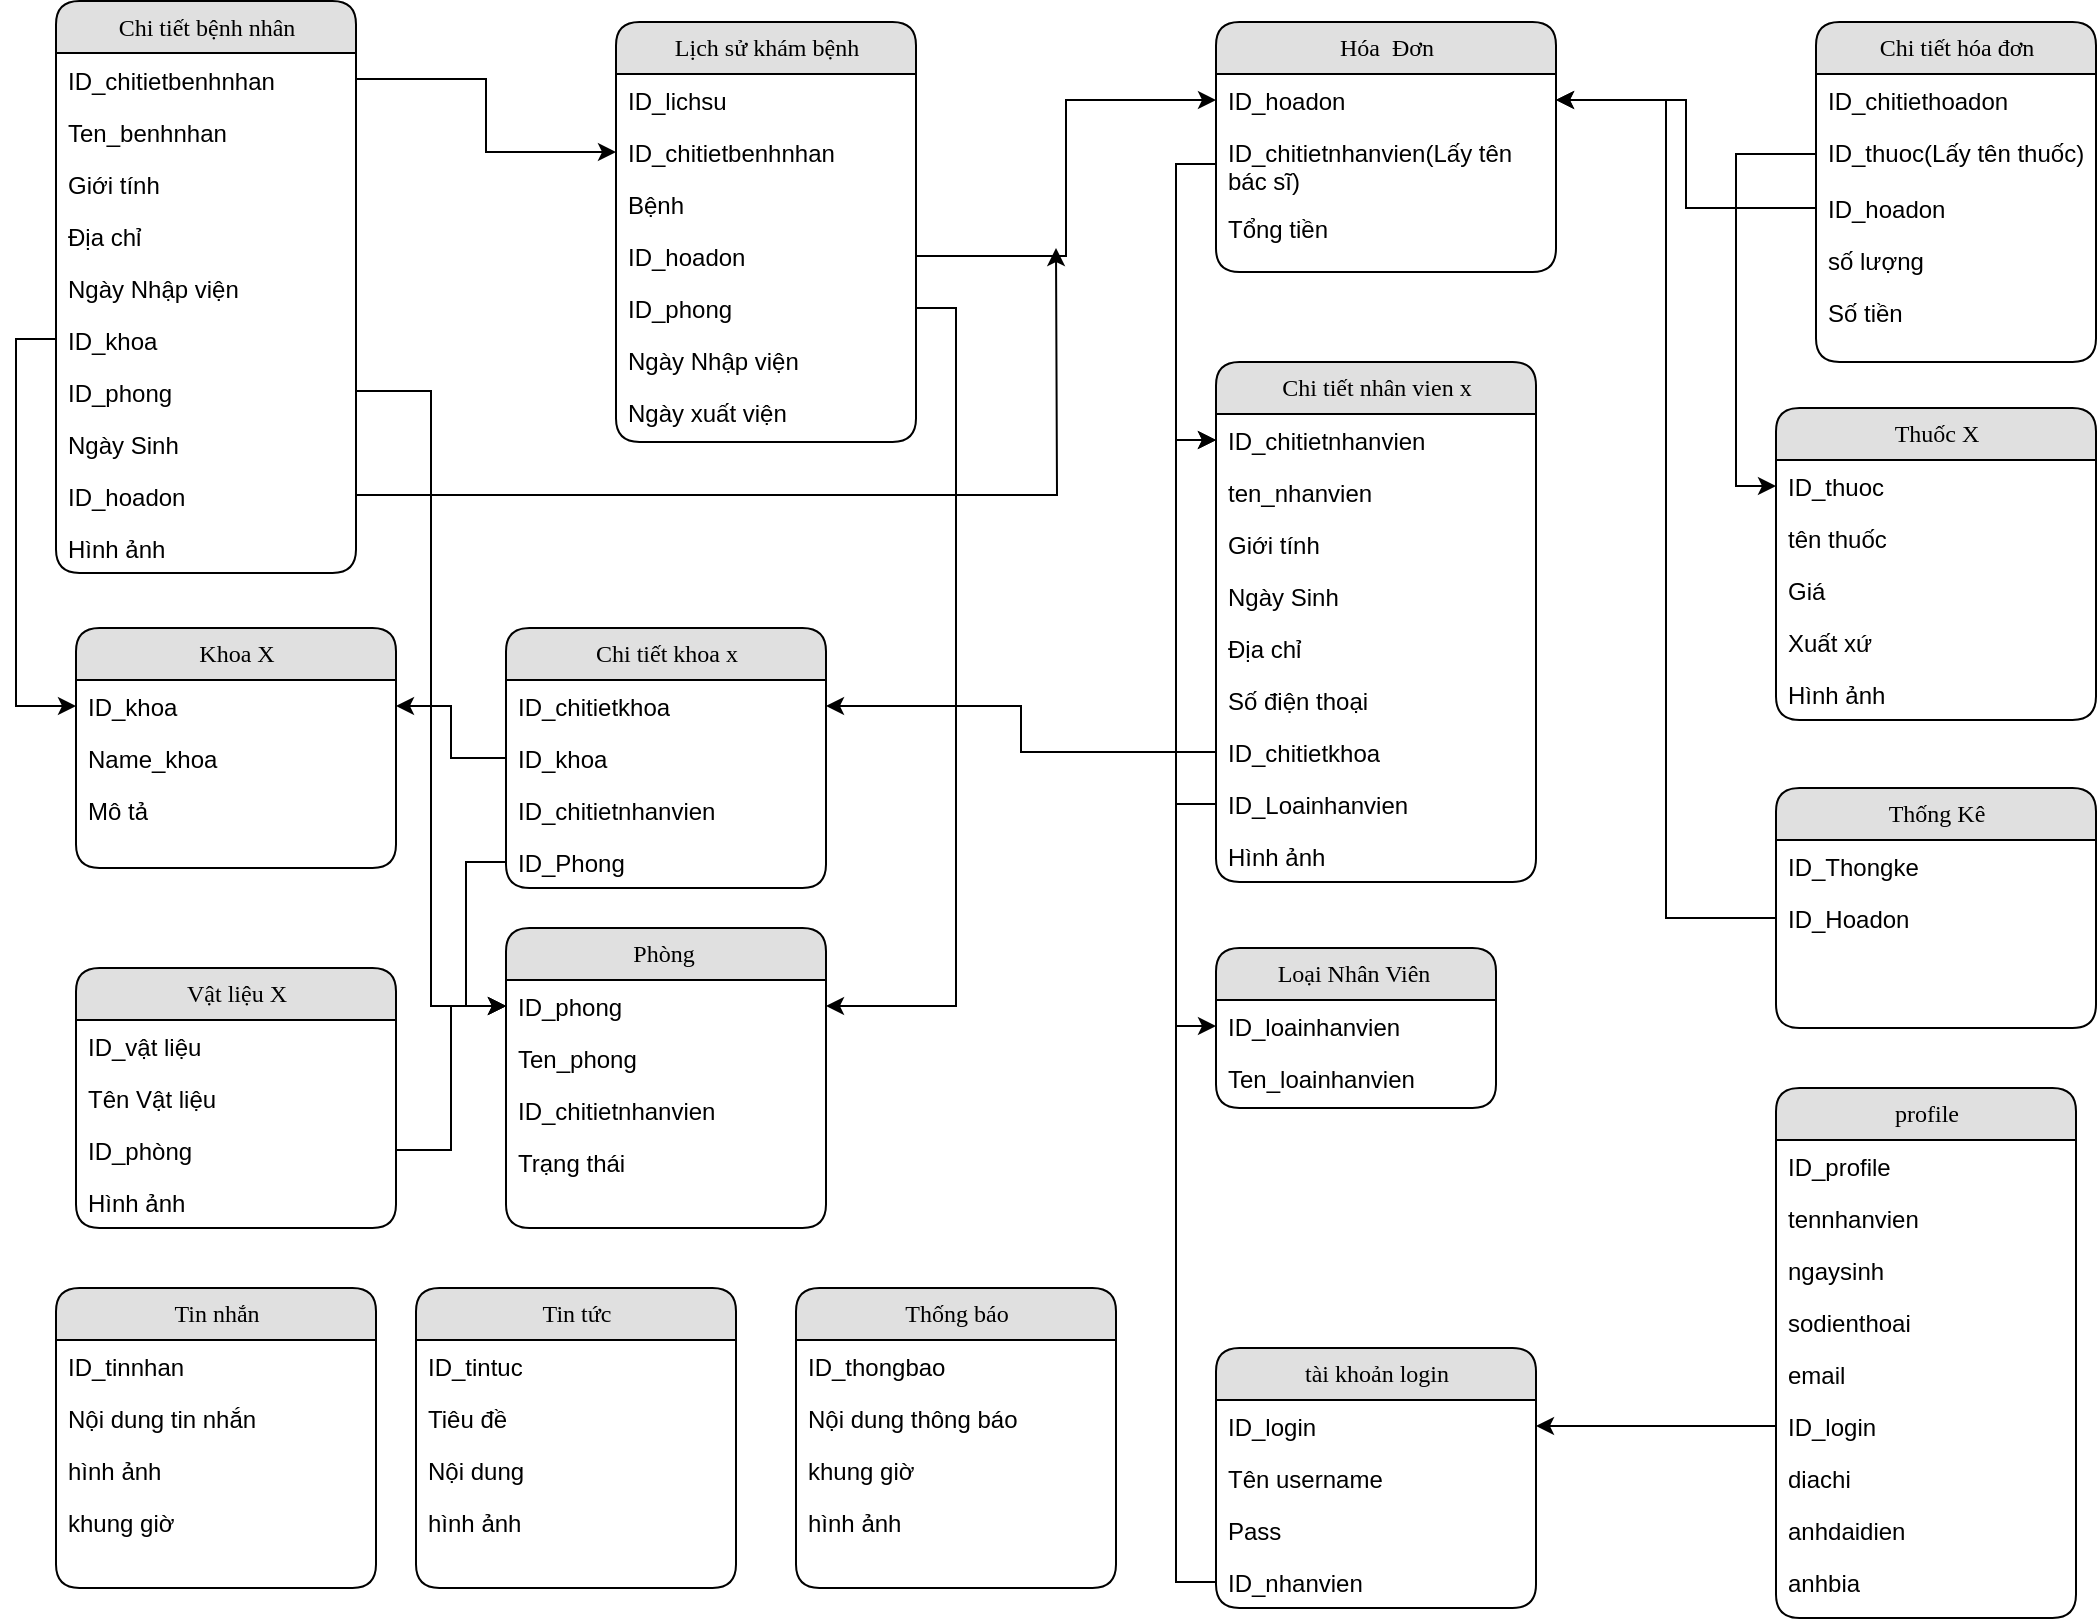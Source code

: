 <mxfile version="13.6.9" type="github">
  <diagram name="Page-1" id="b520641d-4fe3-3701-9064-5fc419738815">
    <mxGraphModel dx="1574" dy="1727" grid="1" gridSize="10" guides="1" tooltips="1" connect="1" arrows="1" fold="1" page="1" pageScale="1" pageWidth="1100" pageHeight="850" background="#ffffff" math="0" shadow="0">
      <root>
        <mxCell id="0" />
        <mxCell id="1" parent="0" />
        <mxCell id="21ea969265ad0168-22" value="Hóa&amp;nbsp; Đơn" style="swimlane;html=1;fontStyle=0;childLayout=stackLayout;horizontal=1;startSize=26;fillColor=#e0e0e0;horizontalStack=0;resizeParent=1;resizeLast=0;collapsible=1;marginBottom=0;swimlaneFillColor=#ffffff;align=center;rounded=1;shadow=0;comic=0;labelBackgroundColor=none;strokeWidth=1;fontFamily=Verdana;fontSize=12" parent="1" vertex="1">
          <mxGeometry x="970" y="-193" width="170" height="125" as="geometry" />
        </mxCell>
        <mxCell id="21ea969265ad0168-23" value="ID_hoadon" style="text;html=1;strokeColor=none;fillColor=none;spacingLeft=4;spacingRight=4;whiteSpace=wrap;overflow=hidden;rotatable=0;points=[[0,0.5],[1,0.5]];portConstraint=eastwest;" parent="21ea969265ad0168-22" vertex="1">
          <mxGeometry y="26" width="170" height="26" as="geometry" />
        </mxCell>
        <mxCell id="mLAfzD7H1Y2AKtJi_P_H-49" value="ID_chitietnhanvien(Lấy tên bác sĩ)" style="text;html=1;strokeColor=none;fillColor=none;spacingLeft=4;spacingRight=4;whiteSpace=wrap;overflow=hidden;rotatable=0;points=[[0,0.5],[1,0.5]];portConstraint=eastwest;" parent="21ea969265ad0168-22" vertex="1">
          <mxGeometry y="52" width="170" height="38" as="geometry" />
        </mxCell>
        <mxCell id="mLAfzD7H1Y2AKtJi_P_H-51" value="&lt;div&gt;Tổng tiền&lt;/div&gt;&lt;div&gt;&lt;br&gt;&lt;/div&gt;" style="text;html=1;strokeColor=none;fillColor=none;spacingLeft=4;spacingRight=4;whiteSpace=wrap;overflow=hidden;rotatable=0;points=[[0,0.5],[1,0.5]];portConstraint=eastwest;" parent="21ea969265ad0168-22" vertex="1">
          <mxGeometry y="90" width="170" height="26" as="geometry" />
        </mxCell>
        <mxCell id="mLAfzD7H1Y2AKtJi_P_H-14" value="Chi tiết hóa đơn" style="swimlane;html=1;fontStyle=0;childLayout=stackLayout;horizontal=1;startSize=26;fillColor=#e0e0e0;horizontalStack=0;resizeParent=1;resizeLast=0;collapsible=1;marginBottom=0;swimlaneFillColor=#ffffff;align=center;rounded=1;shadow=0;comic=0;labelBackgroundColor=none;strokeWidth=1;fontFamily=Verdana;fontSize=12" parent="1" vertex="1">
          <mxGeometry x="1270" y="-193" width="140" height="170" as="geometry" />
        </mxCell>
        <mxCell id="mLAfzD7H1Y2AKtJi_P_H-15" value="ID_chitiethoadon" style="text;html=1;strokeColor=none;fillColor=none;spacingLeft=4;spacingRight=4;whiteSpace=wrap;overflow=hidden;rotatable=0;points=[[0,0.5],[1,0.5]];portConstraint=eastwest;" parent="mLAfzD7H1Y2AKtJi_P_H-14" vertex="1">
          <mxGeometry y="26" width="140" height="26" as="geometry" />
        </mxCell>
        <mxCell id="mLAfzD7H1Y2AKtJi_P_H-16" value="ID_thuoc(Lấy tên thuốc)" style="text;html=1;strokeColor=none;fillColor=none;spacingLeft=4;spacingRight=4;whiteSpace=wrap;overflow=hidden;rotatable=0;points=[[0,0.5],[1,0.5]];portConstraint=eastwest;" parent="mLAfzD7H1Y2AKtJi_P_H-14" vertex="1">
          <mxGeometry y="52" width="140" height="28" as="geometry" />
        </mxCell>
        <mxCell id="mLAfzD7H1Y2AKtJi_P_H-61" value="ID_hoadon" style="text;html=1;strokeColor=none;fillColor=none;spacingLeft=4;spacingRight=4;whiteSpace=wrap;overflow=hidden;rotatable=0;points=[[0,0.5],[1,0.5]];portConstraint=eastwest;" parent="mLAfzD7H1Y2AKtJi_P_H-14" vertex="1">
          <mxGeometry y="80" width="140" height="26" as="geometry" />
        </mxCell>
        <mxCell id="DH02RVZQ1GlcpuNfbPdf-2" value="số lượng" style="text;html=1;strokeColor=none;fillColor=none;spacingLeft=4;spacingRight=4;whiteSpace=wrap;overflow=hidden;rotatable=0;points=[[0,0.5],[1,0.5]];portConstraint=eastwest;" parent="mLAfzD7H1Y2AKtJi_P_H-14" vertex="1">
          <mxGeometry y="106" width="140" height="26" as="geometry" />
        </mxCell>
        <mxCell id="4y6XZsc8v7JH0Q0DXBkX-7" value="&lt;div&gt;Số tiền&lt;/div&gt;&lt;div&gt;&lt;br&gt;&lt;/div&gt;" style="text;html=1;strokeColor=none;fillColor=none;spacingLeft=4;spacingRight=4;whiteSpace=wrap;overflow=hidden;rotatable=0;points=[[0,0.5],[1,0.5]];portConstraint=eastwest;" parent="mLAfzD7H1Y2AKtJi_P_H-14" vertex="1">
          <mxGeometry y="132" width="140" height="26" as="geometry" />
        </mxCell>
        <mxCell id="rPWZgLQ1GLQcH4KTod2h-7" style="edgeStyle=orthogonalEdgeStyle;rounded=0;orthogonalLoop=1;jettySize=auto;html=1;exitX=0;exitY=0.5;exitDx=0;exitDy=0;entryX=1;entryY=0.5;entryDx=0;entryDy=0;" edge="1" parent="1" source="mLAfzD7H1Y2AKtJi_P_H-61" target="21ea969265ad0168-23">
          <mxGeometry relative="1" as="geometry" />
        </mxCell>
        <mxCell id="21ea969265ad0168-18" value="Chi tiết nhân vien x" style="swimlane;html=1;fontStyle=0;childLayout=stackLayout;horizontal=1;startSize=26;fillColor=#e0e0e0;horizontalStack=0;resizeParent=1;resizeLast=0;collapsible=1;marginBottom=0;swimlaneFillColor=#ffffff;align=center;rounded=1;shadow=0;comic=0;labelBackgroundColor=none;strokeWidth=1;fontFamily=Verdana;fontSize=12" parent="1" vertex="1">
          <mxGeometry x="970" y="-23" width="160" height="260" as="geometry" />
        </mxCell>
        <mxCell id="21ea969265ad0168-19" value="ID_chitietnhanvien" style="text;html=1;strokeColor=none;fillColor=none;spacingLeft=4;spacingRight=4;whiteSpace=wrap;overflow=hidden;rotatable=0;points=[[0,0.5],[1,0.5]];portConstraint=eastwest;" parent="21ea969265ad0168-18" vertex="1">
          <mxGeometry y="26" width="160" height="26" as="geometry" />
        </mxCell>
        <mxCell id="21ea969265ad0168-20" value="ten_nhanvien" style="text;html=1;strokeColor=none;fillColor=none;spacingLeft=4;spacingRight=4;whiteSpace=wrap;overflow=hidden;rotatable=0;points=[[0,0.5],[1,0.5]];portConstraint=eastwest;" parent="21ea969265ad0168-18" vertex="1">
          <mxGeometry y="52" width="160" height="26" as="geometry" />
        </mxCell>
        <mxCell id="21ea969265ad0168-51" value="Giới tính" style="text;html=1;strokeColor=none;fillColor=none;spacingLeft=4;spacingRight=4;whiteSpace=wrap;overflow=hidden;rotatable=0;points=[[0,0.5],[1,0.5]];portConstraint=eastwest;" parent="21ea969265ad0168-18" vertex="1">
          <mxGeometry y="78" width="160" height="26" as="geometry" />
        </mxCell>
        <mxCell id="21ea969265ad0168-21" value="&lt;div&gt;Ngày Sinh&lt;/div&gt;&lt;div&gt;&lt;br&gt;&lt;/div&gt;" style="text;html=1;strokeColor=none;fillColor=none;spacingLeft=4;spacingRight=4;whiteSpace=wrap;overflow=hidden;rotatable=0;points=[[0,0.5],[1,0.5]];portConstraint=eastwest;" parent="21ea969265ad0168-18" vertex="1">
          <mxGeometry y="104" width="160" height="26" as="geometry" />
        </mxCell>
        <mxCell id="mLAfzD7H1Y2AKtJi_P_H-31" value="Địa chỉ" style="text;html=1;strokeColor=none;fillColor=none;spacingLeft=4;spacingRight=4;whiteSpace=wrap;overflow=hidden;rotatable=0;points=[[0,0.5],[1,0.5]];portConstraint=eastwest;" parent="21ea969265ad0168-18" vertex="1">
          <mxGeometry y="130" width="160" height="26" as="geometry" />
        </mxCell>
        <mxCell id="mLAfzD7H1Y2AKtJi_P_H-33" value="Số điện thoại" style="text;html=1;strokeColor=none;fillColor=none;spacingLeft=4;spacingRight=4;whiteSpace=wrap;overflow=hidden;rotatable=0;points=[[0,0.5],[1,0.5]];portConstraint=eastwest;" parent="21ea969265ad0168-18" vertex="1">
          <mxGeometry y="156" width="160" height="26" as="geometry" />
        </mxCell>
        <mxCell id="mLAfzD7H1Y2AKtJi_P_H-34" value="ID_chitietkhoa" style="text;html=1;strokeColor=none;fillColor=none;spacingLeft=4;spacingRight=4;whiteSpace=wrap;overflow=hidden;rotatable=0;points=[[0,0.5],[1,0.5]];portConstraint=eastwest;" parent="21ea969265ad0168-18" vertex="1">
          <mxGeometry y="182" width="160" height="26" as="geometry" />
        </mxCell>
        <mxCell id="mLAfzD7H1Y2AKtJi_P_H-39" value="ID_Loainhanvien" style="text;html=1;strokeColor=none;fillColor=none;spacingLeft=4;spacingRight=4;whiteSpace=wrap;overflow=hidden;rotatable=0;points=[[0,0.5],[1,0.5]];portConstraint=eastwest;" parent="21ea969265ad0168-18" vertex="1">
          <mxGeometry y="208" width="160" height="26" as="geometry" />
        </mxCell>
        <mxCell id="TgmuEMG7B7X63cktOgul-4" value="Hình ảnh" style="text;html=1;strokeColor=none;fillColor=none;spacingLeft=4;spacingRight=4;whiteSpace=wrap;overflow=hidden;rotatable=0;points=[[0,0.5],[1,0.5]];portConstraint=eastwest;" parent="21ea969265ad0168-18" vertex="1">
          <mxGeometry y="234" width="160" height="26" as="geometry" />
        </mxCell>
        <mxCell id="rPWZgLQ1GLQcH4KTod2h-9" style="edgeStyle=orthogonalEdgeStyle;rounded=0;orthogonalLoop=1;jettySize=auto;html=1;exitX=0;exitY=0.5;exitDx=0;exitDy=0;entryX=0;entryY=0.5;entryDx=0;entryDy=0;" edge="1" parent="1" source="mLAfzD7H1Y2AKtJi_P_H-49" target="21ea969265ad0168-19">
          <mxGeometry relative="1" as="geometry" />
        </mxCell>
        <mxCell id="21ea969265ad0168-14" value="Loại Nhân Viên&amp;nbsp;" style="swimlane;html=1;fontStyle=0;childLayout=stackLayout;horizontal=1;startSize=26;fillColor=#e0e0e0;horizontalStack=0;resizeParent=1;resizeLast=0;collapsible=1;marginBottom=0;swimlaneFillColor=#ffffff;align=center;rounded=1;shadow=0;comic=0;labelBackgroundColor=none;strokeWidth=1;fontFamily=Verdana;fontSize=12" parent="1" vertex="1">
          <mxGeometry x="970" y="270" width="140" height="80" as="geometry" />
        </mxCell>
        <mxCell id="21ea969265ad0168-15" value="ID_loainhanvien" style="text;html=1;strokeColor=none;fillColor=none;spacingLeft=4;spacingRight=4;whiteSpace=wrap;overflow=hidden;rotatable=0;points=[[0,0.5],[1,0.5]];portConstraint=eastwest;" parent="21ea969265ad0168-14" vertex="1">
          <mxGeometry y="26" width="140" height="26" as="geometry" />
        </mxCell>
        <mxCell id="21ea969265ad0168-16" value="Ten_loainhanvien" style="text;html=1;strokeColor=none;fillColor=none;spacingLeft=4;spacingRight=4;whiteSpace=wrap;overflow=hidden;rotatable=0;points=[[0,0.5],[1,0.5]];portConstraint=eastwest;" parent="21ea969265ad0168-14" vertex="1">
          <mxGeometry y="52" width="140" height="26" as="geometry" />
        </mxCell>
        <mxCell id="rPWZgLQ1GLQcH4KTod2h-10" style="edgeStyle=orthogonalEdgeStyle;rounded=0;orthogonalLoop=1;jettySize=auto;html=1;exitX=0;exitY=0.5;exitDx=0;exitDy=0;entryX=0;entryY=0.5;entryDx=0;entryDy=0;" edge="1" parent="1" source="mLAfzD7H1Y2AKtJi_P_H-39" target="21ea969265ad0168-15">
          <mxGeometry relative="1" as="geometry" />
        </mxCell>
        <mxCell id="rPWZgLQ1GLQcH4KTod2h-11" style="edgeStyle=orthogonalEdgeStyle;rounded=0;orthogonalLoop=1;jettySize=auto;html=1;exitX=0;exitY=0.5;exitDx=0;exitDy=0;entryX=1;entryY=0.5;entryDx=0;entryDy=0;" edge="1" parent="1" source="mLAfzD7H1Y2AKtJi_P_H-34" target="mLAfzD7H1Y2AKtJi_P_H-26">
          <mxGeometry relative="1" as="geometry" />
        </mxCell>
        <mxCell id="mLAfzD7H1Y2AKtJi_P_H-25" value="Chi tiết khoa x" style="swimlane;html=1;fontStyle=0;childLayout=stackLayout;horizontal=1;startSize=26;fillColor=#e0e0e0;horizontalStack=0;resizeParent=1;resizeLast=0;collapsible=1;marginBottom=0;swimlaneFillColor=#ffffff;align=center;rounded=1;shadow=0;comic=0;labelBackgroundColor=none;strokeWidth=1;fontFamily=Verdana;fontSize=12" parent="1" vertex="1">
          <mxGeometry x="615" y="110" width="160" height="130" as="geometry" />
        </mxCell>
        <mxCell id="mLAfzD7H1Y2AKtJi_P_H-26" value="ID_chitietkhoa" style="text;html=1;strokeColor=none;fillColor=none;spacingLeft=4;spacingRight=4;whiteSpace=wrap;overflow=hidden;rotatable=0;points=[[0,0.5],[1,0.5]];portConstraint=eastwest;" parent="mLAfzD7H1Y2AKtJi_P_H-25" vertex="1">
          <mxGeometry y="26" width="160" height="26" as="geometry" />
        </mxCell>
        <mxCell id="mLAfzD7H1Y2AKtJi_P_H-27" value="ID_khoa" style="text;html=1;strokeColor=none;fillColor=none;spacingLeft=4;spacingRight=4;whiteSpace=wrap;overflow=hidden;rotatable=0;points=[[0,0.5],[1,0.5]];portConstraint=eastwest;" parent="mLAfzD7H1Y2AKtJi_P_H-25" vertex="1">
          <mxGeometry y="52" width="160" height="26" as="geometry" />
        </mxCell>
        <mxCell id="mLAfzD7H1Y2AKtJi_P_H-28" value="ID_chitietnhanvien" style="text;html=1;strokeColor=none;fillColor=none;spacingLeft=4;spacingRight=4;whiteSpace=wrap;overflow=hidden;rotatable=0;points=[[0,0.5],[1,0.5]];portConstraint=eastwest;" parent="mLAfzD7H1Y2AKtJi_P_H-25" vertex="1">
          <mxGeometry y="78" width="160" height="26" as="geometry" />
        </mxCell>
        <mxCell id="mLAfzD7H1Y2AKtJi_P_H-29" value="ID_Phong" style="text;html=1;strokeColor=none;fillColor=none;spacingLeft=4;spacingRight=4;whiteSpace=wrap;overflow=hidden;rotatable=0;points=[[0,0.5],[1,0.5]];portConstraint=eastwest;" parent="mLAfzD7H1Y2AKtJi_P_H-25" vertex="1">
          <mxGeometry y="104" width="160" height="26" as="geometry" />
        </mxCell>
        <mxCell id="21ea969265ad0168-10" value="Phòng&amp;nbsp;" style="swimlane;html=1;fontStyle=0;childLayout=stackLayout;horizontal=1;startSize=26;fillColor=#e0e0e0;horizontalStack=0;resizeParent=1;resizeLast=0;collapsible=1;marginBottom=0;swimlaneFillColor=#ffffff;align=center;rounded=1;shadow=0;comic=0;labelBackgroundColor=none;strokeWidth=1;fontFamily=Verdana;fontSize=12" parent="1" vertex="1">
          <mxGeometry x="615" y="260" width="160" height="150" as="geometry" />
        </mxCell>
        <mxCell id="21ea969265ad0168-11" value="ID_phong" style="text;html=1;strokeColor=none;fillColor=none;spacingLeft=4;spacingRight=4;whiteSpace=wrap;overflow=hidden;rotatable=0;points=[[0,0.5],[1,0.5]];portConstraint=eastwest;" parent="21ea969265ad0168-10" vertex="1">
          <mxGeometry y="26" width="160" height="26" as="geometry" />
        </mxCell>
        <mxCell id="21ea969265ad0168-12" value="Ten_phong" style="text;html=1;strokeColor=none;fillColor=none;spacingLeft=4;spacingRight=4;whiteSpace=wrap;overflow=hidden;rotatable=0;points=[[0,0.5],[1,0.5]];portConstraint=eastwest;" parent="21ea969265ad0168-10" vertex="1">
          <mxGeometry y="52" width="160" height="26" as="geometry" />
        </mxCell>
        <mxCell id="21ea969265ad0168-52" value="ID_chitietnhanvien" style="text;html=1;strokeColor=none;fillColor=none;spacingLeft=4;spacingRight=4;whiteSpace=wrap;overflow=hidden;rotatable=0;points=[[0,0.5],[1,0.5]];portConstraint=eastwest;" parent="21ea969265ad0168-10" vertex="1">
          <mxGeometry y="78" width="160" height="26" as="geometry" />
        </mxCell>
        <mxCell id="mLAfzD7H1Y2AKtJi_P_H-40" value="&lt;div&gt;Trạng thái&lt;br&gt;&lt;/div&gt;" style="text;html=1;strokeColor=none;fillColor=none;spacingLeft=4;spacingRight=4;whiteSpace=wrap;overflow=hidden;rotatable=0;points=[[0,0.5],[1,0.5]];portConstraint=eastwest;" parent="21ea969265ad0168-10" vertex="1">
          <mxGeometry y="104" width="160" height="26" as="geometry" />
        </mxCell>
        <mxCell id="rPWZgLQ1GLQcH4KTod2h-12" style="edgeStyle=orthogonalEdgeStyle;rounded=0;orthogonalLoop=1;jettySize=auto;html=1;exitX=0;exitY=0.5;exitDx=0;exitDy=0;entryX=0;entryY=0.5;entryDx=0;entryDy=0;" edge="1" parent="1" source="mLAfzD7H1Y2AKtJi_P_H-29" target="21ea969265ad0168-11">
          <mxGeometry relative="1" as="geometry" />
        </mxCell>
        <mxCell id="21ea969265ad0168-6" value="Khoa X" style="swimlane;html=1;fontStyle=0;childLayout=stackLayout;horizontal=1;startSize=26;fillColor=#e0e0e0;horizontalStack=0;resizeParent=1;resizeLast=0;collapsible=1;marginBottom=0;swimlaneFillColor=#ffffff;align=center;rounded=1;shadow=0;comic=0;labelBackgroundColor=none;strokeWidth=1;fontFamily=Verdana;fontSize=12" parent="1" vertex="1">
          <mxGeometry x="400" y="110" width="160" height="120" as="geometry" />
        </mxCell>
        <mxCell id="21ea969265ad0168-7" value="ID_khoa" style="text;html=1;strokeColor=none;fillColor=none;spacingLeft=4;spacingRight=4;whiteSpace=wrap;overflow=hidden;rotatable=0;points=[[0,0.5],[1,0.5]];portConstraint=eastwest;" parent="21ea969265ad0168-6" vertex="1">
          <mxGeometry y="26" width="160" height="26" as="geometry" />
        </mxCell>
        <mxCell id="21ea969265ad0168-8" value="Name_khoa" style="text;html=1;strokeColor=none;fillColor=none;spacingLeft=4;spacingRight=4;whiteSpace=wrap;overflow=hidden;rotatable=0;points=[[0,0.5],[1,0.5]];portConstraint=eastwest;" parent="21ea969265ad0168-6" vertex="1">
          <mxGeometry y="52" width="160" height="26" as="geometry" />
        </mxCell>
        <mxCell id="Sk3wndZaal5u78Rlii1K-1" value="Mô tả" style="text;html=1;strokeColor=none;fillColor=none;spacingLeft=4;spacingRight=4;whiteSpace=wrap;overflow=hidden;rotatable=0;points=[[0,0.5],[1,0.5]];portConstraint=eastwest;" parent="21ea969265ad0168-6" vertex="1">
          <mxGeometry y="78" width="160" height="26" as="geometry" />
        </mxCell>
        <mxCell id="rPWZgLQ1GLQcH4KTod2h-13" style="edgeStyle=orthogonalEdgeStyle;rounded=0;orthogonalLoop=1;jettySize=auto;html=1;exitX=0;exitY=0.5;exitDx=0;exitDy=0;entryX=1;entryY=0.5;entryDx=0;entryDy=0;" edge="1" parent="1" source="mLAfzD7H1Y2AKtJi_P_H-27" target="21ea969265ad0168-7">
          <mxGeometry relative="1" as="geometry" />
        </mxCell>
        <mxCell id="mLAfzD7H1Y2AKtJi_P_H-19" value="Vật liệu X" style="swimlane;html=1;fontStyle=0;childLayout=stackLayout;horizontal=1;startSize=26;fillColor=#e0e0e0;horizontalStack=0;resizeParent=1;resizeLast=0;collapsible=1;marginBottom=0;swimlaneFillColor=#ffffff;align=center;rounded=1;shadow=0;comic=0;labelBackgroundColor=none;strokeWidth=1;fontFamily=Verdana;fontSize=12" parent="1" vertex="1">
          <mxGeometry x="400" y="280" width="160" height="130" as="geometry" />
        </mxCell>
        <mxCell id="mLAfzD7H1Y2AKtJi_P_H-20" value="ID_vật liệu" style="text;html=1;strokeColor=none;fillColor=none;spacingLeft=4;spacingRight=4;whiteSpace=wrap;overflow=hidden;rotatable=0;points=[[0,0.5],[1,0.5]];portConstraint=eastwest;" parent="mLAfzD7H1Y2AKtJi_P_H-19" vertex="1">
          <mxGeometry y="26" width="160" height="26" as="geometry" />
        </mxCell>
        <mxCell id="mLAfzD7H1Y2AKtJi_P_H-21" value="Tên Vật liệu" style="text;html=1;strokeColor=none;fillColor=none;spacingLeft=4;spacingRight=4;whiteSpace=wrap;overflow=hidden;rotatable=0;points=[[0,0.5],[1,0.5]];portConstraint=eastwest;" parent="mLAfzD7H1Y2AKtJi_P_H-19" vertex="1">
          <mxGeometry y="52" width="160" height="26" as="geometry" />
        </mxCell>
        <mxCell id="mLAfzD7H1Y2AKtJi_P_H-22" value="ID_phòng" style="text;html=1;strokeColor=none;fillColor=none;spacingLeft=4;spacingRight=4;whiteSpace=wrap;overflow=hidden;rotatable=0;points=[[0,0.5],[1,0.5]];portConstraint=eastwest;" parent="mLAfzD7H1Y2AKtJi_P_H-19" vertex="1">
          <mxGeometry y="78" width="160" height="26" as="geometry" />
        </mxCell>
        <mxCell id="TgmuEMG7B7X63cktOgul-3" value="Hình ảnh" style="text;html=1;strokeColor=none;fillColor=none;spacingLeft=4;spacingRight=4;whiteSpace=wrap;overflow=hidden;rotatable=0;points=[[0,0.5],[1,0.5]];portConstraint=eastwest;" parent="mLAfzD7H1Y2AKtJi_P_H-19" vertex="1">
          <mxGeometry y="104" width="160" height="26" as="geometry" />
        </mxCell>
        <mxCell id="rPWZgLQ1GLQcH4KTod2h-14" style="edgeStyle=orthogonalEdgeStyle;rounded=0;orthogonalLoop=1;jettySize=auto;html=1;exitX=1;exitY=0.5;exitDx=0;exitDy=0;entryX=0;entryY=0.5;entryDx=0;entryDy=0;" edge="1" parent="1" source="mLAfzD7H1Y2AKtJi_P_H-22" target="21ea969265ad0168-11">
          <mxGeometry relative="1" as="geometry" />
        </mxCell>
        <mxCell id="mLAfzD7H1Y2AKtJi_P_H-9" value="Thuốc X" style="swimlane;html=1;fontStyle=0;childLayout=stackLayout;horizontal=1;startSize=26;fillColor=#e0e0e0;horizontalStack=0;resizeParent=1;resizeLast=0;collapsible=1;marginBottom=0;swimlaneFillColor=#ffffff;align=center;rounded=1;shadow=0;comic=0;labelBackgroundColor=none;strokeWidth=1;fontFamily=Verdana;fontSize=12" parent="1" vertex="1">
          <mxGeometry x="1250" width="160" height="156" as="geometry" />
        </mxCell>
        <mxCell id="mLAfzD7H1Y2AKtJi_P_H-10" value="ID_thuoc" style="text;html=1;strokeColor=none;fillColor=none;spacingLeft=4;spacingRight=4;whiteSpace=wrap;overflow=hidden;rotatable=0;points=[[0,0.5],[1,0.5]];portConstraint=eastwest;" parent="mLAfzD7H1Y2AKtJi_P_H-9" vertex="1">
          <mxGeometry y="26" width="160" height="26" as="geometry" />
        </mxCell>
        <mxCell id="mLAfzD7H1Y2AKtJi_P_H-11" value="tên thuốc" style="text;html=1;strokeColor=none;fillColor=none;spacingLeft=4;spacingRight=4;whiteSpace=wrap;overflow=hidden;rotatable=0;points=[[0,0.5],[1,0.5]];portConstraint=eastwest;" parent="mLAfzD7H1Y2AKtJi_P_H-9" vertex="1">
          <mxGeometry y="52" width="160" height="26" as="geometry" />
        </mxCell>
        <mxCell id="mLAfzD7H1Y2AKtJi_P_H-12" value="Giá" style="text;html=1;strokeColor=none;fillColor=none;spacingLeft=4;spacingRight=4;whiteSpace=wrap;overflow=hidden;rotatable=0;points=[[0,0.5],[1,0.5]];portConstraint=eastwest;" parent="mLAfzD7H1Y2AKtJi_P_H-9" vertex="1">
          <mxGeometry y="78" width="160" height="26" as="geometry" />
        </mxCell>
        <mxCell id="S-22-Up610zips90_ALZ-1" value="Xuất xứ" style="text;html=1;strokeColor=none;fillColor=none;spacingLeft=4;spacingRight=4;whiteSpace=wrap;overflow=hidden;rotatable=0;points=[[0,0.5],[1,0.5]];portConstraint=eastwest;" parent="mLAfzD7H1Y2AKtJi_P_H-9" vertex="1">
          <mxGeometry y="104" width="160" height="26" as="geometry" />
        </mxCell>
        <mxCell id="TgmuEMG7B7X63cktOgul-5" value="Hình ảnh" style="text;html=1;strokeColor=none;fillColor=none;spacingLeft=4;spacingRight=4;whiteSpace=wrap;overflow=hidden;rotatable=0;points=[[0,0.5],[1,0.5]];portConstraint=eastwest;" parent="mLAfzD7H1Y2AKtJi_P_H-9" vertex="1">
          <mxGeometry y="130" width="160" height="26" as="geometry" />
        </mxCell>
        <mxCell id="rPWZgLQ1GLQcH4KTod2h-17" style="edgeStyle=orthogonalEdgeStyle;rounded=0;orthogonalLoop=1;jettySize=auto;html=1;exitX=0;exitY=0.5;exitDx=0;exitDy=0;entryX=0;entryY=0.5;entryDx=0;entryDy=0;" edge="1" parent="1" source="mLAfzD7H1Y2AKtJi_P_H-16" target="mLAfzD7H1Y2AKtJi_P_H-10">
          <mxGeometry relative="1" as="geometry" />
        </mxCell>
        <mxCell id="mLAfzD7H1Y2AKtJi_P_H-1" value="Chi tiết bệnh nhân" style="swimlane;html=1;fontStyle=0;childLayout=stackLayout;horizontal=1;startSize=26;fillColor=#e0e0e0;horizontalStack=0;resizeParent=1;resizeLast=0;collapsible=1;marginBottom=0;swimlaneFillColor=#ffffff;align=center;rounded=1;shadow=0;comic=0;labelBackgroundColor=none;strokeWidth=1;fontFamily=Verdana;fontSize=12" parent="1" vertex="1">
          <mxGeometry x="390" y="-203.5" width="150" height="286" as="geometry" />
        </mxCell>
        <mxCell id="mLAfzD7H1Y2AKtJi_P_H-2" value="ID_chitietbenhnhan" style="text;html=1;strokeColor=none;fillColor=none;spacingLeft=4;spacingRight=4;whiteSpace=wrap;overflow=hidden;rotatable=0;points=[[0,0.5],[1,0.5]];portConstraint=eastwest;" parent="mLAfzD7H1Y2AKtJi_P_H-1" vertex="1">
          <mxGeometry y="26" width="150" height="26" as="geometry" />
        </mxCell>
        <mxCell id="mLAfzD7H1Y2AKtJi_P_H-3" value="Ten_benhnhan" style="text;html=1;strokeColor=none;fillColor=none;spacingLeft=4;spacingRight=4;whiteSpace=wrap;overflow=hidden;rotatable=0;points=[[0,0.5],[1,0.5]];portConstraint=eastwest;" parent="mLAfzD7H1Y2AKtJi_P_H-1" vertex="1">
          <mxGeometry y="52" width="150" height="26" as="geometry" />
        </mxCell>
        <mxCell id="mLAfzD7H1Y2AKtJi_P_H-4" value="Giới tính" style="text;html=1;strokeColor=none;fillColor=none;spacingLeft=4;spacingRight=4;whiteSpace=wrap;overflow=hidden;rotatable=0;points=[[0,0.5],[1,0.5]];portConstraint=eastwest;" parent="mLAfzD7H1Y2AKtJi_P_H-1" vertex="1">
          <mxGeometry y="78" width="150" height="26" as="geometry" />
        </mxCell>
        <mxCell id="mLAfzD7H1Y2AKtJi_P_H-44" value="Địa chỉ" style="text;html=1;strokeColor=none;fillColor=none;spacingLeft=4;spacingRight=4;whiteSpace=wrap;overflow=hidden;rotatable=0;points=[[0,0.5],[1,0.5]];portConstraint=eastwest;" parent="mLAfzD7H1Y2AKtJi_P_H-1" vertex="1">
          <mxGeometry y="104" width="150" height="26" as="geometry" />
        </mxCell>
        <mxCell id="mLAfzD7H1Y2AKtJi_P_H-45" value="Ngày Nhập viện" style="text;html=1;strokeColor=none;fillColor=none;spacingLeft=4;spacingRight=4;whiteSpace=wrap;overflow=hidden;rotatable=0;points=[[0,0.5],[1,0.5]];portConstraint=eastwest;" parent="mLAfzD7H1Y2AKtJi_P_H-1" vertex="1">
          <mxGeometry y="130" width="150" height="26" as="geometry" />
        </mxCell>
        <mxCell id="vX2-K7jiqrsDqO1X2yZi-1" value="ID_khoa&lt;br&gt;" style="text;html=1;strokeColor=none;fillColor=none;spacingLeft=4;spacingRight=4;whiteSpace=wrap;overflow=hidden;rotatable=0;points=[[0,0.5],[1,0.5]];portConstraint=eastwest;" parent="mLAfzD7H1Y2AKtJi_P_H-1" vertex="1">
          <mxGeometry y="156" width="150" height="26" as="geometry" />
        </mxCell>
        <mxCell id="DH02RVZQ1GlcpuNfbPdf-3" value="ID_phong" style="text;html=1;strokeColor=none;fillColor=none;spacingLeft=4;spacingRight=4;whiteSpace=wrap;overflow=hidden;rotatable=0;points=[[0,0.5],[1,0.5]];portConstraint=eastwest;" parent="mLAfzD7H1Y2AKtJi_P_H-1" vertex="1">
          <mxGeometry y="182" width="150" height="26" as="geometry" />
        </mxCell>
        <mxCell id="S-22-Up610zips90_ALZ-2" value="Ngày Sinh" style="text;html=1;strokeColor=none;fillColor=none;spacingLeft=4;spacingRight=4;whiteSpace=wrap;overflow=hidden;rotatable=0;points=[[0,0.5],[1,0.5]];portConstraint=eastwest;" parent="mLAfzD7H1Y2AKtJi_P_H-1" vertex="1">
          <mxGeometry y="208" width="150" height="26" as="geometry" />
        </mxCell>
        <mxCell id="21ea969265ad0168-24" value="ID_hoadon" style="text;html=1;strokeColor=none;fillColor=none;spacingLeft=4;spacingRight=4;whiteSpace=wrap;overflow=hidden;rotatable=0;points=[[0,0.5],[1,0.5]];portConstraint=eastwest;" parent="mLAfzD7H1Y2AKtJi_P_H-1" vertex="1">
          <mxGeometry y="234" width="150" height="26" as="geometry" />
        </mxCell>
        <mxCell id="TgmuEMG7B7X63cktOgul-2" value="Hình ảnh" style="text;html=1;strokeColor=none;fillColor=none;spacingLeft=4;spacingRight=4;whiteSpace=wrap;overflow=hidden;rotatable=0;points=[[0,0.5],[1,0.5]];portConstraint=eastwest;" parent="mLAfzD7H1Y2AKtJi_P_H-1" vertex="1">
          <mxGeometry y="260" width="150" height="26" as="geometry" />
        </mxCell>
        <mxCell id="KMlzLBPDpzrW4kV_K-2G-2" value="Lịch sử khám bệnh" style="swimlane;html=1;fontStyle=0;childLayout=stackLayout;horizontal=1;startSize=26;fillColor=#e0e0e0;horizontalStack=0;resizeParent=1;resizeLast=0;collapsible=1;marginBottom=0;swimlaneFillColor=#ffffff;align=center;rounded=1;shadow=0;comic=0;labelBackgroundColor=none;strokeWidth=1;fontFamily=Verdana;fontSize=12" parent="1" vertex="1">
          <mxGeometry x="670" y="-193" width="150" height="210" as="geometry" />
        </mxCell>
        <mxCell id="KMlzLBPDpzrW4kV_K-2G-3" value="ID_lichsu" style="text;html=1;strokeColor=none;fillColor=none;spacingLeft=4;spacingRight=4;whiteSpace=wrap;overflow=hidden;rotatable=0;points=[[0,0.5],[1,0.5]];portConstraint=eastwest;" parent="KMlzLBPDpzrW4kV_K-2G-2" vertex="1">
          <mxGeometry y="26" width="150" height="26" as="geometry" />
        </mxCell>
        <mxCell id="KMlzLBPDpzrW4kV_K-2G-4" value="ID_chitietbenhnhan" style="text;html=1;strokeColor=none;fillColor=none;spacingLeft=4;spacingRight=4;whiteSpace=wrap;overflow=hidden;rotatable=0;points=[[0,0.5],[1,0.5]];portConstraint=eastwest;" parent="KMlzLBPDpzrW4kV_K-2G-2" vertex="1">
          <mxGeometry y="52" width="150" height="26" as="geometry" />
        </mxCell>
        <mxCell id="KMlzLBPDpzrW4kV_K-2G-5" value="Bệnh" style="text;html=1;strokeColor=none;fillColor=none;spacingLeft=4;spacingRight=4;whiteSpace=wrap;overflow=hidden;rotatable=0;points=[[0,0.5],[1,0.5]];portConstraint=eastwest;" parent="KMlzLBPDpzrW4kV_K-2G-2" vertex="1">
          <mxGeometry y="78" width="150" height="26" as="geometry" />
        </mxCell>
        <mxCell id="KMlzLBPDpzrW4kV_K-2G-6" value="ID_hoadon&lt;br&gt;" style="text;html=1;strokeColor=none;fillColor=none;spacingLeft=4;spacingRight=4;whiteSpace=wrap;overflow=hidden;rotatable=0;points=[[0,0.5],[1,0.5]];portConstraint=eastwest;" parent="KMlzLBPDpzrW4kV_K-2G-2" vertex="1">
          <mxGeometry y="104" width="150" height="26" as="geometry" />
        </mxCell>
        <mxCell id="KMlzLBPDpzrW4kV_K-2G-9" value="ID_phong" style="text;html=1;strokeColor=none;fillColor=none;spacingLeft=4;spacingRight=4;whiteSpace=wrap;overflow=hidden;rotatable=0;points=[[0,0.5],[1,0.5]];portConstraint=eastwest;" parent="KMlzLBPDpzrW4kV_K-2G-2" vertex="1">
          <mxGeometry y="130" width="150" height="26" as="geometry" />
        </mxCell>
        <mxCell id="KMlzLBPDpzrW4kV_K-2G-7" value="Ngày Nhập viện" style="text;html=1;strokeColor=none;fillColor=none;spacingLeft=4;spacingRight=4;whiteSpace=wrap;overflow=hidden;rotatable=0;points=[[0,0.5],[1,0.5]];portConstraint=eastwest;" parent="KMlzLBPDpzrW4kV_K-2G-2" vertex="1">
          <mxGeometry y="156" width="150" height="26" as="geometry" />
        </mxCell>
        <mxCell id="KMlzLBPDpzrW4kV_K-2G-12" value="Ngày xuất viện" style="text;html=1;strokeColor=none;fillColor=none;spacingLeft=4;spacingRight=4;whiteSpace=wrap;overflow=hidden;rotatable=0;points=[[0,0.5],[1,0.5]];portConstraint=eastwest;" parent="KMlzLBPDpzrW4kV_K-2G-2" vertex="1">
          <mxGeometry y="182" width="150" height="26" as="geometry" />
        </mxCell>
        <mxCell id="rPWZgLQ1GLQcH4KTod2h-18" style="edgeStyle=orthogonalEdgeStyle;rounded=0;orthogonalLoop=1;jettySize=auto;html=1;exitX=1;exitY=0.5;exitDx=0;exitDy=0;entryX=1;entryY=0.5;entryDx=0;entryDy=0;" edge="1" parent="1" source="KMlzLBPDpzrW4kV_K-2G-9" target="21ea969265ad0168-11">
          <mxGeometry relative="1" as="geometry" />
        </mxCell>
        <mxCell id="rPWZgLQ1GLQcH4KTod2h-19" style="edgeStyle=orthogonalEdgeStyle;rounded=0;orthogonalLoop=1;jettySize=auto;html=1;exitX=1;exitY=0.5;exitDx=0;exitDy=0;entryX=0;entryY=0.5;entryDx=0;entryDy=0;" edge="1" parent="1" source="KMlzLBPDpzrW4kV_K-2G-6" target="21ea969265ad0168-23">
          <mxGeometry relative="1" as="geometry" />
        </mxCell>
        <mxCell id="rPWZgLQ1GLQcH4KTod2h-20" style="edgeStyle=orthogonalEdgeStyle;rounded=0;orthogonalLoop=1;jettySize=auto;html=1;exitX=1;exitY=0.5;exitDx=0;exitDy=0;" edge="1" parent="1" source="21ea969265ad0168-24">
          <mxGeometry relative="1" as="geometry">
            <mxPoint x="890" y="-80" as="targetPoint" />
          </mxGeometry>
        </mxCell>
        <mxCell id="rPWZgLQ1GLQcH4KTod2h-21" style="edgeStyle=orthogonalEdgeStyle;rounded=0;orthogonalLoop=1;jettySize=auto;html=1;exitX=0;exitY=0.5;exitDx=0;exitDy=0;entryX=0;entryY=0.5;entryDx=0;entryDy=0;" edge="1" parent="1" source="vX2-K7jiqrsDqO1X2yZi-1" target="21ea969265ad0168-7">
          <mxGeometry relative="1" as="geometry" />
        </mxCell>
        <mxCell id="rPWZgLQ1GLQcH4KTod2h-22" style="edgeStyle=orthogonalEdgeStyle;rounded=0;orthogonalLoop=1;jettySize=auto;html=1;exitX=1;exitY=0.5;exitDx=0;exitDy=0;entryX=0;entryY=0.5;entryDx=0;entryDy=0;" edge="1" parent="1" source="DH02RVZQ1GlcpuNfbPdf-3" target="21ea969265ad0168-11">
          <mxGeometry relative="1" as="geometry" />
        </mxCell>
        <mxCell id="rPWZgLQ1GLQcH4KTod2h-23" style="edgeStyle=orthogonalEdgeStyle;rounded=0;orthogonalLoop=1;jettySize=auto;html=1;entryX=0;entryY=0.5;entryDx=0;entryDy=0;" edge="1" parent="1" source="mLAfzD7H1Y2AKtJi_P_H-2" target="KMlzLBPDpzrW4kV_K-2G-4">
          <mxGeometry relative="1" as="geometry" />
        </mxCell>
        <mxCell id="Sk3wndZaal5u78Rlii1K-18" value="Thống Kê" style="swimlane;html=1;fontStyle=0;childLayout=stackLayout;horizontal=1;startSize=26;fillColor=#e0e0e0;horizontalStack=0;resizeParent=1;resizeLast=0;collapsible=1;marginBottom=0;swimlaneFillColor=#ffffff;align=center;rounded=1;shadow=0;comic=0;labelBackgroundColor=none;strokeWidth=1;fontFamily=Verdana;fontSize=12" parent="1" vertex="1">
          <mxGeometry x="1250" y="190" width="160" height="120" as="geometry" />
        </mxCell>
        <mxCell id="Sk3wndZaal5u78Rlii1K-19" value="ID_Thongke" style="text;html=1;strokeColor=none;fillColor=none;spacingLeft=4;spacingRight=4;whiteSpace=wrap;overflow=hidden;rotatable=0;points=[[0,0.5],[1,0.5]];portConstraint=eastwest;" parent="Sk3wndZaal5u78Rlii1K-18" vertex="1">
          <mxGeometry y="26" width="160" height="26" as="geometry" />
        </mxCell>
        <mxCell id="Sk3wndZaal5u78Rlii1K-20" value="ID_Hoadon" style="text;html=1;strokeColor=none;fillColor=none;spacingLeft=4;spacingRight=4;whiteSpace=wrap;overflow=hidden;rotatable=0;points=[[0,0.5],[1,0.5]];portConstraint=eastwest;" parent="Sk3wndZaal5u78Rlii1K-18" vertex="1">
          <mxGeometry y="52" width="160" height="26" as="geometry" />
        </mxCell>
        <mxCell id="rPWZgLQ1GLQcH4KTod2h-25" style="edgeStyle=orthogonalEdgeStyle;rounded=0;orthogonalLoop=1;jettySize=auto;html=1;exitX=0;exitY=0.5;exitDx=0;exitDy=0;entryX=1;entryY=0.5;entryDx=0;entryDy=0;" edge="1" parent="1" source="Sk3wndZaal5u78Rlii1K-20" target="21ea969265ad0168-23">
          <mxGeometry relative="1" as="geometry" />
        </mxCell>
        <mxCell id="KMlzLBPDpzrW4kV_K-2G-13" value="profile" style="swimlane;html=1;fontStyle=0;childLayout=stackLayout;horizontal=1;startSize=26;fillColor=#e0e0e0;horizontalStack=0;resizeParent=1;resizeLast=0;collapsible=1;marginBottom=0;swimlaneFillColor=#ffffff;align=center;rounded=1;shadow=0;comic=0;labelBackgroundColor=none;strokeWidth=1;fontFamily=Verdana;fontSize=12" parent="1" vertex="1">
          <mxGeometry x="1250" y="340" width="150" height="265" as="geometry" />
        </mxCell>
        <mxCell id="KMlzLBPDpzrW4kV_K-2G-14" value="ID_profile" style="text;html=1;strokeColor=none;fillColor=none;spacingLeft=4;spacingRight=4;whiteSpace=wrap;overflow=hidden;rotatable=0;points=[[0,0.5],[1,0.5]];portConstraint=eastwest;" parent="KMlzLBPDpzrW4kV_K-2G-13" vertex="1">
          <mxGeometry y="26" width="150" height="26" as="geometry" />
        </mxCell>
        <mxCell id="KMlzLBPDpzrW4kV_K-2G-15" value="tennhanvien" style="text;html=1;strokeColor=none;fillColor=none;spacingLeft=4;spacingRight=4;whiteSpace=wrap;overflow=hidden;rotatable=0;points=[[0,0.5],[1,0.5]];portConstraint=eastwest;" parent="KMlzLBPDpzrW4kV_K-2G-13" vertex="1">
          <mxGeometry y="52" width="150" height="26" as="geometry" />
        </mxCell>
        <mxCell id="KMlzLBPDpzrW4kV_K-2G-16" value="ngaysinh" style="text;html=1;strokeColor=none;fillColor=none;spacingLeft=4;spacingRight=4;whiteSpace=wrap;overflow=hidden;rotatable=0;points=[[0,0.5],[1,0.5]];portConstraint=eastwest;" parent="KMlzLBPDpzrW4kV_K-2G-13" vertex="1">
          <mxGeometry y="78" width="150" height="26" as="geometry" />
        </mxCell>
        <mxCell id="KMlzLBPDpzrW4kV_K-2G-17" value="sodienthoai" style="text;html=1;strokeColor=none;fillColor=none;spacingLeft=4;spacingRight=4;whiteSpace=wrap;overflow=hidden;rotatable=0;points=[[0,0.5],[1,0.5]];portConstraint=eastwest;" parent="KMlzLBPDpzrW4kV_K-2G-13" vertex="1">
          <mxGeometry y="104" width="150" height="26" as="geometry" />
        </mxCell>
        <mxCell id="KMlzLBPDpzrW4kV_K-2G-18" value="email" style="text;html=1;strokeColor=none;fillColor=none;spacingLeft=4;spacingRight=4;whiteSpace=wrap;overflow=hidden;rotatable=0;points=[[0,0.5],[1,0.5]];portConstraint=eastwest;" parent="KMlzLBPDpzrW4kV_K-2G-13" vertex="1">
          <mxGeometry y="130" width="150" height="26" as="geometry" />
        </mxCell>
        <mxCell id="KMlzLBPDpzrW4kV_K-2G-19" value="ID_login" style="text;html=1;strokeColor=none;fillColor=none;spacingLeft=4;spacingRight=4;whiteSpace=wrap;overflow=hidden;rotatable=0;points=[[0,0.5],[1,0.5]];portConstraint=eastwest;" parent="KMlzLBPDpzrW4kV_K-2G-13" vertex="1">
          <mxGeometry y="156" width="150" height="26" as="geometry" />
        </mxCell>
        <mxCell id="KMlzLBPDpzrW4kV_K-2G-20" value="diachi" style="text;html=1;strokeColor=none;fillColor=none;spacingLeft=4;spacingRight=4;whiteSpace=wrap;overflow=hidden;rotatable=0;points=[[0,0.5],[1,0.5]];portConstraint=eastwest;" parent="KMlzLBPDpzrW4kV_K-2G-13" vertex="1">
          <mxGeometry y="182" width="150" height="26" as="geometry" />
        </mxCell>
        <mxCell id="KMlzLBPDpzrW4kV_K-2G-21" value="anhdaidien" style="text;html=1;strokeColor=none;fillColor=none;spacingLeft=4;spacingRight=4;whiteSpace=wrap;overflow=hidden;rotatable=0;points=[[0,0.5],[1,0.5]];portConstraint=eastwest;" parent="KMlzLBPDpzrW4kV_K-2G-13" vertex="1">
          <mxGeometry y="208" width="150" height="26" as="geometry" />
        </mxCell>
        <mxCell id="KMlzLBPDpzrW4kV_K-2G-22" value="anhbia" style="text;html=1;strokeColor=none;fillColor=none;spacingLeft=4;spacingRight=4;whiteSpace=wrap;overflow=hidden;rotatable=0;points=[[0,0.5],[1,0.5]];portConstraint=eastwest;" parent="KMlzLBPDpzrW4kV_K-2G-13" vertex="1">
          <mxGeometry y="234" width="150" height="26" as="geometry" />
        </mxCell>
        <mxCell id="rPWZgLQ1GLQcH4KTod2h-28" style="edgeStyle=orthogonalEdgeStyle;rounded=0;orthogonalLoop=1;jettySize=auto;html=1;exitX=0;exitY=0.5;exitDx=0;exitDy=0;entryX=1;entryY=0.5;entryDx=0;entryDy=0;" edge="1" parent="1" source="KMlzLBPDpzrW4kV_K-2G-19" target="4y6XZsc8v7JH0Q0DXBkX-2">
          <mxGeometry relative="1" as="geometry" />
        </mxCell>
        <mxCell id="rPWZgLQ1GLQcH4KTod2h-29" style="edgeStyle=orthogonalEdgeStyle;rounded=0;orthogonalLoop=1;jettySize=auto;html=1;exitX=0;exitY=0.5;exitDx=0;exitDy=0;entryX=0;entryY=0.5;entryDx=0;entryDy=0;" edge="1" parent="1" source="rPWZgLQ1GLQcH4KTod2h-26" target="21ea969265ad0168-19">
          <mxGeometry relative="1" as="geometry" />
        </mxCell>
        <mxCell id="4y6XZsc8v7JH0Q0DXBkX-1" value="tài khoản login" style="swimlane;html=1;fontStyle=0;childLayout=stackLayout;horizontal=1;startSize=26;fillColor=#e0e0e0;horizontalStack=0;resizeParent=1;resizeLast=0;collapsible=1;marginBottom=0;swimlaneFillColor=#ffffff;align=center;rounded=1;shadow=0;comic=0;labelBackgroundColor=none;strokeWidth=1;fontFamily=Verdana;fontSize=12" parent="1" vertex="1">
          <mxGeometry x="970" y="470" width="160" height="130" as="geometry" />
        </mxCell>
        <mxCell id="4y6XZsc8v7JH0Q0DXBkX-2" value="ID_login&lt;br&gt;" style="text;html=1;strokeColor=none;fillColor=none;spacingLeft=4;spacingRight=4;whiteSpace=wrap;overflow=hidden;rotatable=0;points=[[0,0.5],[1,0.5]];portConstraint=eastwest;" parent="4y6XZsc8v7JH0Q0DXBkX-1" vertex="1">
          <mxGeometry y="26" width="160" height="26" as="geometry" />
        </mxCell>
        <mxCell id="4y6XZsc8v7JH0Q0DXBkX-3" value="Tên username" style="text;html=1;strokeColor=none;fillColor=none;spacingLeft=4;spacingRight=4;whiteSpace=wrap;overflow=hidden;rotatable=0;points=[[0,0.5],[1,0.5]];portConstraint=eastwest;" parent="4y6XZsc8v7JH0Q0DXBkX-1" vertex="1">
          <mxGeometry y="52" width="160" height="26" as="geometry" />
        </mxCell>
        <mxCell id="4y6XZsc8v7JH0Q0DXBkX-4" value="Pass" style="text;html=1;strokeColor=none;fillColor=none;spacingLeft=4;spacingRight=4;whiteSpace=wrap;overflow=hidden;rotatable=0;points=[[0,0.5],[1,0.5]];portConstraint=eastwest;" parent="4y6XZsc8v7JH0Q0DXBkX-1" vertex="1">
          <mxGeometry y="78" width="160" height="26" as="geometry" />
        </mxCell>
        <mxCell id="rPWZgLQ1GLQcH4KTod2h-26" value="ID_nhanvien" style="text;html=1;strokeColor=none;fillColor=none;spacingLeft=4;spacingRight=4;whiteSpace=wrap;overflow=hidden;rotatable=0;points=[[0,0.5],[1,0.5]];portConstraint=eastwest;" vertex="1" parent="4y6XZsc8v7JH0Q0DXBkX-1">
          <mxGeometry y="104" width="160" height="26" as="geometry" />
        </mxCell>
        <mxCell id="Sk3wndZaal5u78Rlii1K-14" value="Thống báo&lt;br&gt;" style="swimlane;html=1;fontStyle=0;childLayout=stackLayout;horizontal=1;startSize=26;fillColor=#e0e0e0;horizontalStack=0;resizeParent=1;resizeLast=0;collapsible=1;marginBottom=0;swimlaneFillColor=#ffffff;align=center;rounded=1;shadow=0;comic=0;labelBackgroundColor=none;strokeWidth=1;fontFamily=Verdana;fontSize=12" parent="1" vertex="1">
          <mxGeometry x="760" y="440" width="160" height="150" as="geometry" />
        </mxCell>
        <mxCell id="Sk3wndZaal5u78Rlii1K-15" value="ID_thongbao" style="text;html=1;strokeColor=none;fillColor=none;spacingLeft=4;spacingRight=4;whiteSpace=wrap;overflow=hidden;rotatable=0;points=[[0,0.5],[1,0.5]];portConstraint=eastwest;" parent="Sk3wndZaal5u78Rlii1K-14" vertex="1">
          <mxGeometry y="26" width="160" height="26" as="geometry" />
        </mxCell>
        <mxCell id="Sk3wndZaal5u78Rlii1K-16" value="Nội dung thông báo" style="text;html=1;strokeColor=none;fillColor=none;spacingLeft=4;spacingRight=4;whiteSpace=wrap;overflow=hidden;rotatable=0;points=[[0,0.5],[1,0.5]];portConstraint=eastwest;" parent="Sk3wndZaal5u78Rlii1K-14" vertex="1">
          <mxGeometry y="52" width="160" height="26" as="geometry" />
        </mxCell>
        <mxCell id="Sk3wndZaal5u78Rlii1K-17" value="khung giờ" style="text;html=1;strokeColor=none;fillColor=none;spacingLeft=4;spacingRight=4;whiteSpace=wrap;overflow=hidden;rotatable=0;points=[[0,0.5],[1,0.5]];portConstraint=eastwest;" parent="Sk3wndZaal5u78Rlii1K-14" vertex="1">
          <mxGeometry y="78" width="160" height="26" as="geometry" />
        </mxCell>
        <mxCell id="Sk3wndZaal5u78Rlii1K-23" value="hình ảnh" style="text;html=1;strokeColor=none;fillColor=none;spacingLeft=4;spacingRight=4;whiteSpace=wrap;overflow=hidden;rotatable=0;points=[[0,0.5],[1,0.5]];portConstraint=eastwest;" parent="Sk3wndZaal5u78Rlii1K-14" vertex="1">
          <mxGeometry y="104" width="160" height="26" as="geometry" />
        </mxCell>
        <mxCell id="Sk3wndZaal5u78Rlii1K-6" value="Tin tức" style="swimlane;html=1;fontStyle=0;childLayout=stackLayout;horizontal=1;startSize=26;fillColor=#e0e0e0;horizontalStack=0;resizeParent=1;resizeLast=0;collapsible=1;marginBottom=0;swimlaneFillColor=#ffffff;align=center;rounded=1;shadow=0;comic=0;labelBackgroundColor=none;strokeWidth=1;fontFamily=Verdana;fontSize=12" parent="1" vertex="1">
          <mxGeometry x="570" y="440" width="160" height="150" as="geometry" />
        </mxCell>
        <mxCell id="Sk3wndZaal5u78Rlii1K-7" value="ID_tintuc" style="text;html=1;strokeColor=none;fillColor=none;spacingLeft=4;spacingRight=4;whiteSpace=wrap;overflow=hidden;rotatable=0;points=[[0,0.5],[1,0.5]];portConstraint=eastwest;" parent="Sk3wndZaal5u78Rlii1K-6" vertex="1">
          <mxGeometry y="26" width="160" height="26" as="geometry" />
        </mxCell>
        <mxCell id="Sk3wndZaal5u78Rlii1K-8" value="Tiêu đề" style="text;html=1;strokeColor=none;fillColor=none;spacingLeft=4;spacingRight=4;whiteSpace=wrap;overflow=hidden;rotatable=0;points=[[0,0.5],[1,0.5]];portConstraint=eastwest;" parent="Sk3wndZaal5u78Rlii1K-6" vertex="1">
          <mxGeometry y="52" width="160" height="26" as="geometry" />
        </mxCell>
        <mxCell id="Sk3wndZaal5u78Rlii1K-9" value="Nội dung" style="text;html=1;strokeColor=none;fillColor=none;spacingLeft=4;spacingRight=4;whiteSpace=wrap;overflow=hidden;rotatable=0;points=[[0,0.5],[1,0.5]];portConstraint=eastwest;" parent="Sk3wndZaal5u78Rlii1K-6" vertex="1">
          <mxGeometry y="78" width="160" height="26" as="geometry" />
        </mxCell>
        <mxCell id="Sk3wndZaal5u78Rlii1K-25" value="hình ảnh" style="text;html=1;strokeColor=none;fillColor=none;spacingLeft=4;spacingRight=4;whiteSpace=wrap;overflow=hidden;rotatable=0;points=[[0,0.5],[1,0.5]];portConstraint=eastwest;" parent="Sk3wndZaal5u78Rlii1K-6" vertex="1">
          <mxGeometry y="104" width="160" height="26" as="geometry" />
        </mxCell>
        <mxCell id="Sk3wndZaal5u78Rlii1K-10" value="Tin nhắn" style="swimlane;html=1;fontStyle=0;childLayout=stackLayout;horizontal=1;startSize=26;fillColor=#e0e0e0;horizontalStack=0;resizeParent=1;resizeLast=0;collapsible=1;marginBottom=0;swimlaneFillColor=#ffffff;align=center;rounded=1;shadow=0;comic=0;labelBackgroundColor=none;strokeWidth=1;fontFamily=Verdana;fontSize=12" parent="1" vertex="1">
          <mxGeometry x="390" y="440" width="160" height="150" as="geometry" />
        </mxCell>
        <mxCell id="Sk3wndZaal5u78Rlii1K-11" value="ID_tinnhan" style="text;html=1;strokeColor=none;fillColor=none;spacingLeft=4;spacingRight=4;whiteSpace=wrap;overflow=hidden;rotatable=0;points=[[0,0.5],[1,0.5]];portConstraint=eastwest;" parent="Sk3wndZaal5u78Rlii1K-10" vertex="1">
          <mxGeometry y="26" width="160" height="26" as="geometry" />
        </mxCell>
        <mxCell id="Sk3wndZaal5u78Rlii1K-12" value="Nội dung tin nhắn" style="text;html=1;strokeColor=none;fillColor=none;spacingLeft=4;spacingRight=4;whiteSpace=wrap;overflow=hidden;rotatable=0;points=[[0,0.5],[1,0.5]];portConstraint=eastwest;" parent="Sk3wndZaal5u78Rlii1K-10" vertex="1">
          <mxGeometry y="52" width="160" height="26" as="geometry" />
        </mxCell>
        <mxCell id="Sk3wndZaal5u78Rlii1K-13" value="hình ảnh" style="text;html=1;strokeColor=none;fillColor=none;spacingLeft=4;spacingRight=4;whiteSpace=wrap;overflow=hidden;rotatable=0;points=[[0,0.5],[1,0.5]];portConstraint=eastwest;" parent="Sk3wndZaal5u78Rlii1K-10" vertex="1">
          <mxGeometry y="78" width="160" height="26" as="geometry" />
        </mxCell>
        <mxCell id="Sk3wndZaal5u78Rlii1K-24" value="khung giờ" style="text;html=1;strokeColor=none;fillColor=none;spacingLeft=4;spacingRight=4;whiteSpace=wrap;overflow=hidden;rotatable=0;points=[[0,0.5],[1,0.5]];portConstraint=eastwest;" parent="Sk3wndZaal5u78Rlii1K-10" vertex="1">
          <mxGeometry y="104" width="160" height="26" as="geometry" />
        </mxCell>
      </root>
    </mxGraphModel>
  </diagram>
</mxfile>
